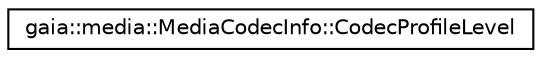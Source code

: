 digraph G
{
  edge [fontname="Helvetica",fontsize="10",labelfontname="Helvetica",labelfontsize="10"];
  node [fontname="Helvetica",fontsize="10",shape=record];
  rankdir=LR;
  Node1 [label="gaia::media::MediaCodecInfo::CodecProfileLevel",height=0.2,width=0.4,color="black", fillcolor="white", style="filled",URL="$df/d80/classgaia_1_1media_1_1_media_codec_info_1_1_codec_profile_level.html"];
}
